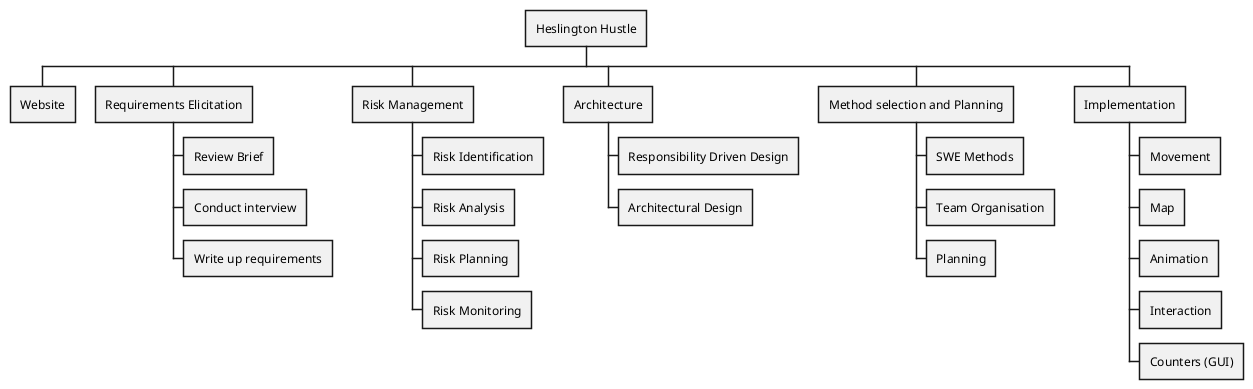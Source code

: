 @startwbs
* Heslington Hustle
** Website
** Requirements Elicitation
*** Review Brief
*** Conduct interview
*** Write up requirements
** Risk Management
*** Risk Identification
*** Risk Analysis
*** Risk Planning
*** Risk Monitoring
** Architecture
*** Responsibility Driven Design
*** Architectural Design
** Method selection and Planning
*** SWE Methods
*** Team Organisation
*** Planning
** Implementation
*** Movement
*** Map
*** Animation
*** Interaction
*** Counters (GUI)
@endwbs